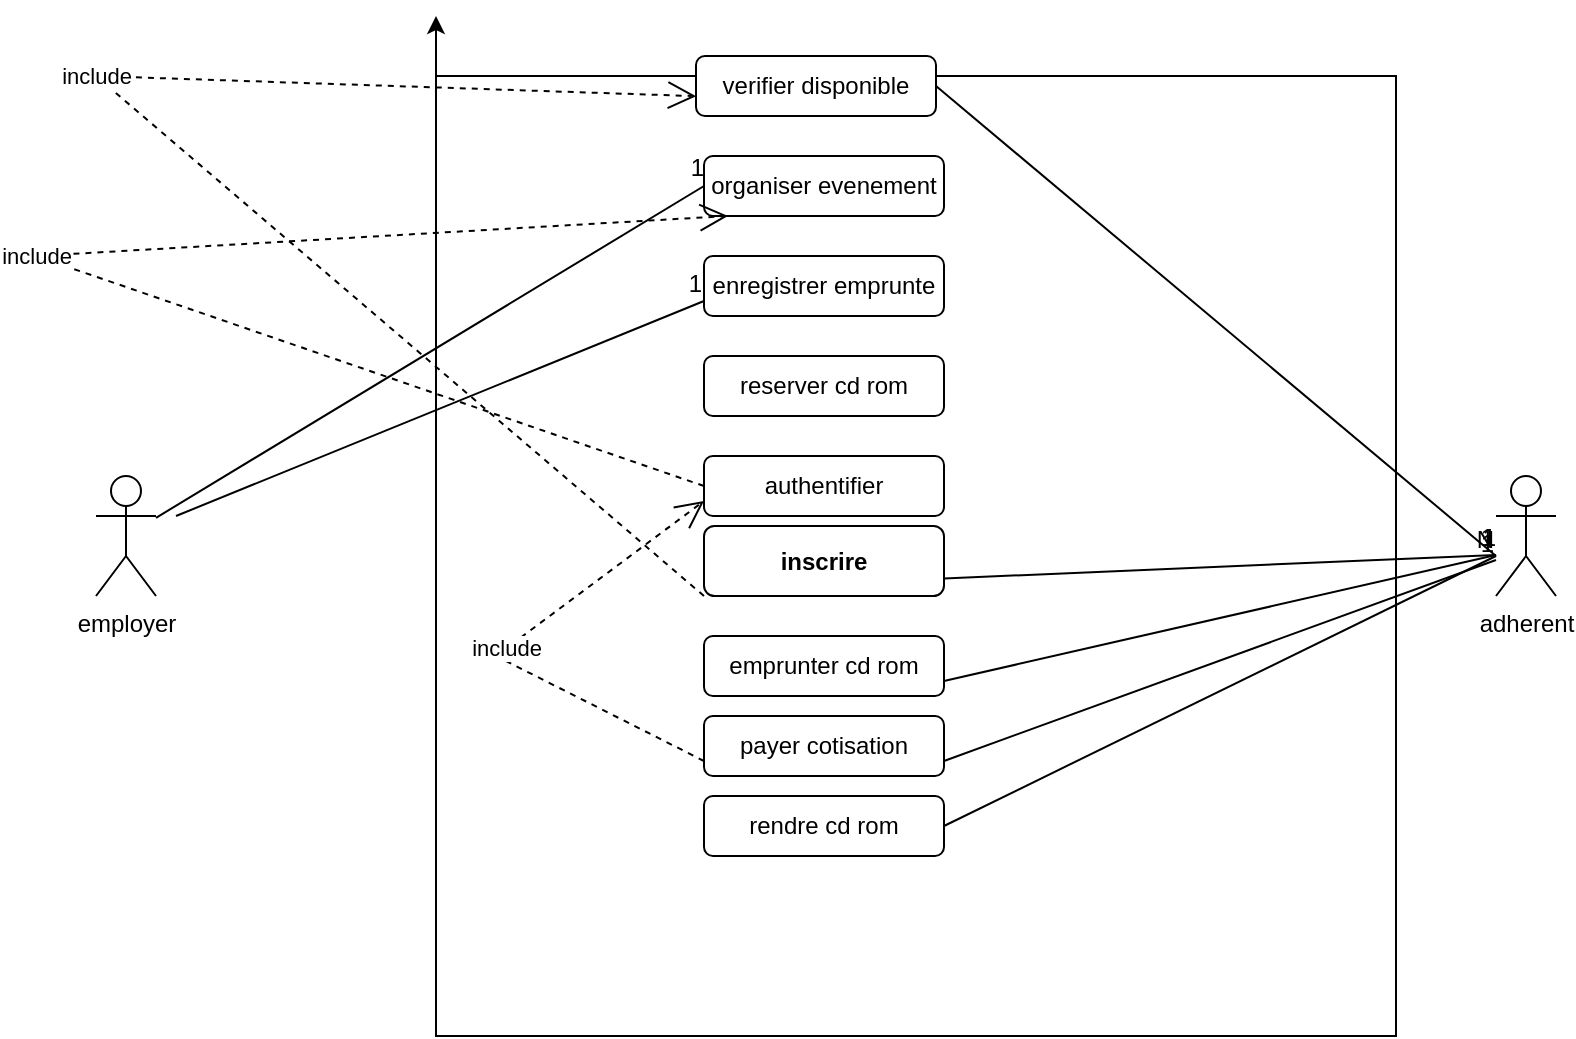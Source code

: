 <mxfile version="16.5.3" type="github">
  <diagram id="auJW9YRZv4Jfnwr8kw9I" name="Page-1">
    <mxGraphModel dx="852" dy="473" grid="1" gridSize="10" guides="1" tooltips="1" connect="1" arrows="1" fold="1" page="1" pageScale="1" pageWidth="827" pageHeight="1169" math="0" shadow="0">
      <root>
        <mxCell id="0" />
        <mxCell id="1" parent="0" />
        <mxCell id="AM_tNluyqcjuR_lMav4c-26" style="edgeStyle=orthogonalEdgeStyle;rounded=0;orthogonalLoop=1;jettySize=auto;html=1;exitX=0;exitY=0;exitDx=0;exitDy=0;" edge="1" parent="1" source="AM_tNluyqcjuR_lMav4c-2">
          <mxGeometry relative="1" as="geometry">
            <mxPoint x="220" y="10" as="targetPoint" />
            <Array as="points">
              <mxPoint x="220" y="90" />
              <mxPoint x="220" y="90" />
            </Array>
          </mxGeometry>
        </mxCell>
        <mxCell id="AM_tNluyqcjuR_lMav4c-2" value="" style="whiteSpace=wrap;html=1;aspect=fixed;" vertex="1" parent="1">
          <mxGeometry x="220" y="40" width="480" height="480" as="geometry" />
        </mxCell>
        <mxCell id="AM_tNluyqcjuR_lMav4c-3" value="verifier disponible" style="rounded=1;whiteSpace=wrap;html=1;" vertex="1" parent="1">
          <mxGeometry x="350" y="30" width="120" height="30" as="geometry" />
        </mxCell>
        <mxCell id="AM_tNluyqcjuR_lMav4c-5" value="organiser evenement" style="rounded=1;whiteSpace=wrap;html=1;" vertex="1" parent="1">
          <mxGeometry x="354" y="80" width="120" height="30" as="geometry" />
        </mxCell>
        <mxCell id="AM_tNluyqcjuR_lMav4c-6" value="enregistrer emprunte" style="rounded=1;whiteSpace=wrap;html=1;" vertex="1" parent="1">
          <mxGeometry x="354" y="130" width="120" height="30" as="geometry" />
        </mxCell>
        <mxCell id="AM_tNluyqcjuR_lMav4c-7" value="emprunter cd rom" style="rounded=1;whiteSpace=wrap;html=1;" vertex="1" parent="1">
          <mxGeometry x="354" y="320" width="120" height="30" as="geometry" />
        </mxCell>
        <mxCell id="AM_tNluyqcjuR_lMav4c-8" value="authentifier" style="rounded=1;whiteSpace=wrap;html=1;" vertex="1" parent="1">
          <mxGeometry x="354" y="230" width="120" height="30" as="geometry" />
        </mxCell>
        <mxCell id="AM_tNluyqcjuR_lMav4c-9" value="inscrire" style="rounded=1;whiteSpace=wrap;html=1;fontStyle=1" vertex="1" parent="1">
          <mxGeometry x="354" y="265" width="120" height="35" as="geometry" />
        </mxCell>
        <mxCell id="AM_tNluyqcjuR_lMav4c-10" value="reserver cd rom" style="rounded=1;whiteSpace=wrap;html=1;" vertex="1" parent="1">
          <mxGeometry x="354" y="180" width="120" height="30" as="geometry" />
        </mxCell>
        <mxCell id="AM_tNluyqcjuR_lMav4c-11" value="payer cotisation" style="rounded=1;whiteSpace=wrap;html=1;" vertex="1" parent="1">
          <mxGeometry x="354" y="360" width="120" height="30" as="geometry" />
        </mxCell>
        <mxCell id="AM_tNluyqcjuR_lMav4c-14" value="rendre cd rom" style="rounded=1;whiteSpace=wrap;html=1;" vertex="1" parent="1">
          <mxGeometry x="354" y="400" width="120" height="30" as="geometry" />
        </mxCell>
        <mxCell id="AM_tNluyqcjuR_lMav4c-16" value="adherent" style="shape=umlActor;verticalLabelPosition=bottom;verticalAlign=top;html=1;outlineConnect=0;" vertex="1" parent="1">
          <mxGeometry x="750" y="240" width="30" height="60" as="geometry" />
        </mxCell>
        <mxCell id="AM_tNluyqcjuR_lMav4c-17" value="employer" style="shape=umlActor;verticalLabelPosition=bottom;verticalAlign=top;html=1;outlineConnect=0;" vertex="1" parent="1">
          <mxGeometry x="50" y="240" width="30" height="60" as="geometry" />
        </mxCell>
        <mxCell id="AM_tNluyqcjuR_lMav4c-18" value="" style="endArrow=none;html=1;rounded=0;entryX=0;entryY=0.5;entryDx=0;entryDy=0;" edge="1" parent="1" source="AM_tNluyqcjuR_lMav4c-17" target="AM_tNluyqcjuR_lMav4c-5">
          <mxGeometry relative="1" as="geometry">
            <mxPoint x="130" y="284.5" as="sourcePoint" />
            <mxPoint x="290" y="284.5" as="targetPoint" />
          </mxGeometry>
        </mxCell>
        <mxCell id="AM_tNluyqcjuR_lMav4c-19" value="1" style="resizable=0;html=1;align=right;verticalAlign=bottom;" connectable="0" vertex="1" parent="AM_tNluyqcjuR_lMav4c-18">
          <mxGeometry x="1" relative="1" as="geometry" />
        </mxCell>
        <mxCell id="AM_tNluyqcjuR_lMav4c-22" value="" style="endArrow=none;html=1;rounded=0;entryX=0;entryY=0.75;entryDx=0;entryDy=0;" edge="1" parent="1" target="AM_tNluyqcjuR_lMav4c-6">
          <mxGeometry relative="1" as="geometry">
            <mxPoint x="90" y="260" as="sourcePoint" />
            <mxPoint x="310" y="250" as="targetPoint" />
          </mxGeometry>
        </mxCell>
        <mxCell id="AM_tNluyqcjuR_lMav4c-23" value="1" style="resizable=0;html=1;align=right;verticalAlign=bottom;" connectable="0" vertex="1" parent="AM_tNluyqcjuR_lMav4c-22">
          <mxGeometry x="1" relative="1" as="geometry" />
        </mxCell>
        <mxCell id="AM_tNluyqcjuR_lMav4c-35" value="" style="endArrow=none;html=1;rounded=0;exitX=1;exitY=0.5;exitDx=0;exitDy=0;" edge="1" parent="1" source="AM_tNluyqcjuR_lMav4c-14">
          <mxGeometry relative="1" as="geometry">
            <mxPoint x="590" y="280" as="sourcePoint" />
            <mxPoint x="750" y="280" as="targetPoint" />
          </mxGeometry>
        </mxCell>
        <mxCell id="AM_tNluyqcjuR_lMav4c-36" value="N" style="resizable=0;html=1;align=right;verticalAlign=bottom;" connectable="0" vertex="1" parent="AM_tNluyqcjuR_lMav4c-35">
          <mxGeometry x="1" relative="1" as="geometry" />
        </mxCell>
        <mxCell id="AM_tNluyqcjuR_lMav4c-37" value="" style="endArrow=none;html=1;rounded=0;exitX=1;exitY=0.5;exitDx=0;exitDy=0;" edge="1" parent="1" source="AM_tNluyqcjuR_lMav4c-3">
          <mxGeometry relative="1" as="geometry">
            <mxPoint x="510" y="269.5" as="sourcePoint" />
            <mxPoint x="750" y="280" as="targetPoint" />
          </mxGeometry>
        </mxCell>
        <mxCell id="AM_tNluyqcjuR_lMav4c-39" value="" style="endArrow=none;html=1;rounded=0;exitX=1;exitY=0.75;exitDx=0;exitDy=0;" edge="1" parent="1" source="AM_tNluyqcjuR_lMav4c-9">
          <mxGeometry relative="1" as="geometry">
            <mxPoint x="590" y="279.5" as="sourcePoint" />
            <mxPoint x="750" y="279.5" as="targetPoint" />
          </mxGeometry>
        </mxCell>
        <mxCell id="AM_tNluyqcjuR_lMav4c-40" value="1" style="resizable=0;html=1;align=right;verticalAlign=bottom;" connectable="0" vertex="1" parent="AM_tNluyqcjuR_lMav4c-39">
          <mxGeometry x="1" relative="1" as="geometry" />
        </mxCell>
        <mxCell id="AM_tNluyqcjuR_lMav4c-41" value="" style="endArrow=none;html=1;rounded=0;exitX=1;exitY=0.75;exitDx=0;exitDy=0;" edge="1" parent="1" source="AM_tNluyqcjuR_lMav4c-11">
          <mxGeometry relative="1" as="geometry">
            <mxPoint x="590" y="282" as="sourcePoint" />
            <mxPoint x="750" y="282" as="targetPoint" />
          </mxGeometry>
        </mxCell>
        <mxCell id="AM_tNluyqcjuR_lMav4c-42" value="1" style="resizable=0;html=1;align=right;verticalAlign=bottom;" connectable="0" vertex="1" parent="AM_tNluyqcjuR_lMav4c-41">
          <mxGeometry x="1" relative="1" as="geometry" />
        </mxCell>
        <mxCell id="AM_tNluyqcjuR_lMav4c-43" value="" style="endArrow=none;html=1;rounded=0;exitX=1;exitY=0.75;exitDx=0;exitDy=0;" edge="1" parent="1" source="AM_tNluyqcjuR_lMav4c-7">
          <mxGeometry relative="1" as="geometry">
            <mxPoint x="590" y="279.5" as="sourcePoint" />
            <mxPoint x="750" y="279.5" as="targetPoint" />
          </mxGeometry>
        </mxCell>
        <mxCell id="AM_tNluyqcjuR_lMav4c-44" value="1" style="resizable=0;html=1;align=right;verticalAlign=bottom;" connectable="0" vertex="1" parent="AM_tNluyqcjuR_lMav4c-43">
          <mxGeometry x="1" relative="1" as="geometry" />
        </mxCell>
        <mxCell id="AM_tNluyqcjuR_lMav4c-45" value="include&lt;br&gt;" style="endArrow=open;endSize=12;dashed=1;html=1;rounded=0;entryX=0;entryY=0.75;entryDx=0;entryDy=0;exitX=0;exitY=0.75;exitDx=0;exitDy=0;" edge="1" parent="1" source="AM_tNluyqcjuR_lMav4c-11" target="AM_tNluyqcjuR_lMav4c-8">
          <mxGeometry width="160" relative="1" as="geometry">
            <mxPoint x="210" y="320" as="sourcePoint" />
            <mxPoint x="370" y="320" as="targetPoint" />
            <Array as="points">
              <mxPoint x="250" y="330" />
            </Array>
          </mxGeometry>
        </mxCell>
        <mxCell id="AM_tNluyqcjuR_lMav4c-47" value="include" style="endArrow=open;endSize=12;dashed=1;html=1;rounded=0;entryX=0.271;entryY=0.021;entryDx=0;entryDy=0;entryPerimeter=0;exitX=0;exitY=1;exitDx=0;exitDy=0;" edge="1" parent="1" source="AM_tNluyqcjuR_lMav4c-9" target="AM_tNluyqcjuR_lMav4c-2">
          <mxGeometry x="0.142" width="160" relative="1" as="geometry">
            <mxPoint x="20" y="370" as="sourcePoint" />
            <mxPoint x="180" y="370" as="targetPoint" />
            <Array as="points">
              <mxPoint x="50" y="40" />
            </Array>
            <mxPoint as="offset" />
          </mxGeometry>
        </mxCell>
        <mxCell id="AM_tNluyqcjuR_lMav4c-48" value="include&lt;br&gt;" style="endArrow=open;endSize=12;dashed=1;html=1;rounded=0;entryX=0.1;entryY=1;entryDx=0;entryDy=0;entryPerimeter=0;exitX=0;exitY=0.5;exitDx=0;exitDy=0;" edge="1" parent="1" source="AM_tNluyqcjuR_lMav4c-8" target="AM_tNluyqcjuR_lMav4c-5">
          <mxGeometry x="0.009" width="160" relative="1" as="geometry">
            <mxPoint x="70" y="374.5" as="sourcePoint" />
            <mxPoint x="230" y="374.5" as="targetPoint" />
            <Array as="points">
              <mxPoint x="20" y="130" />
            </Array>
            <mxPoint as="offset" />
          </mxGeometry>
        </mxCell>
      </root>
    </mxGraphModel>
  </diagram>
</mxfile>
